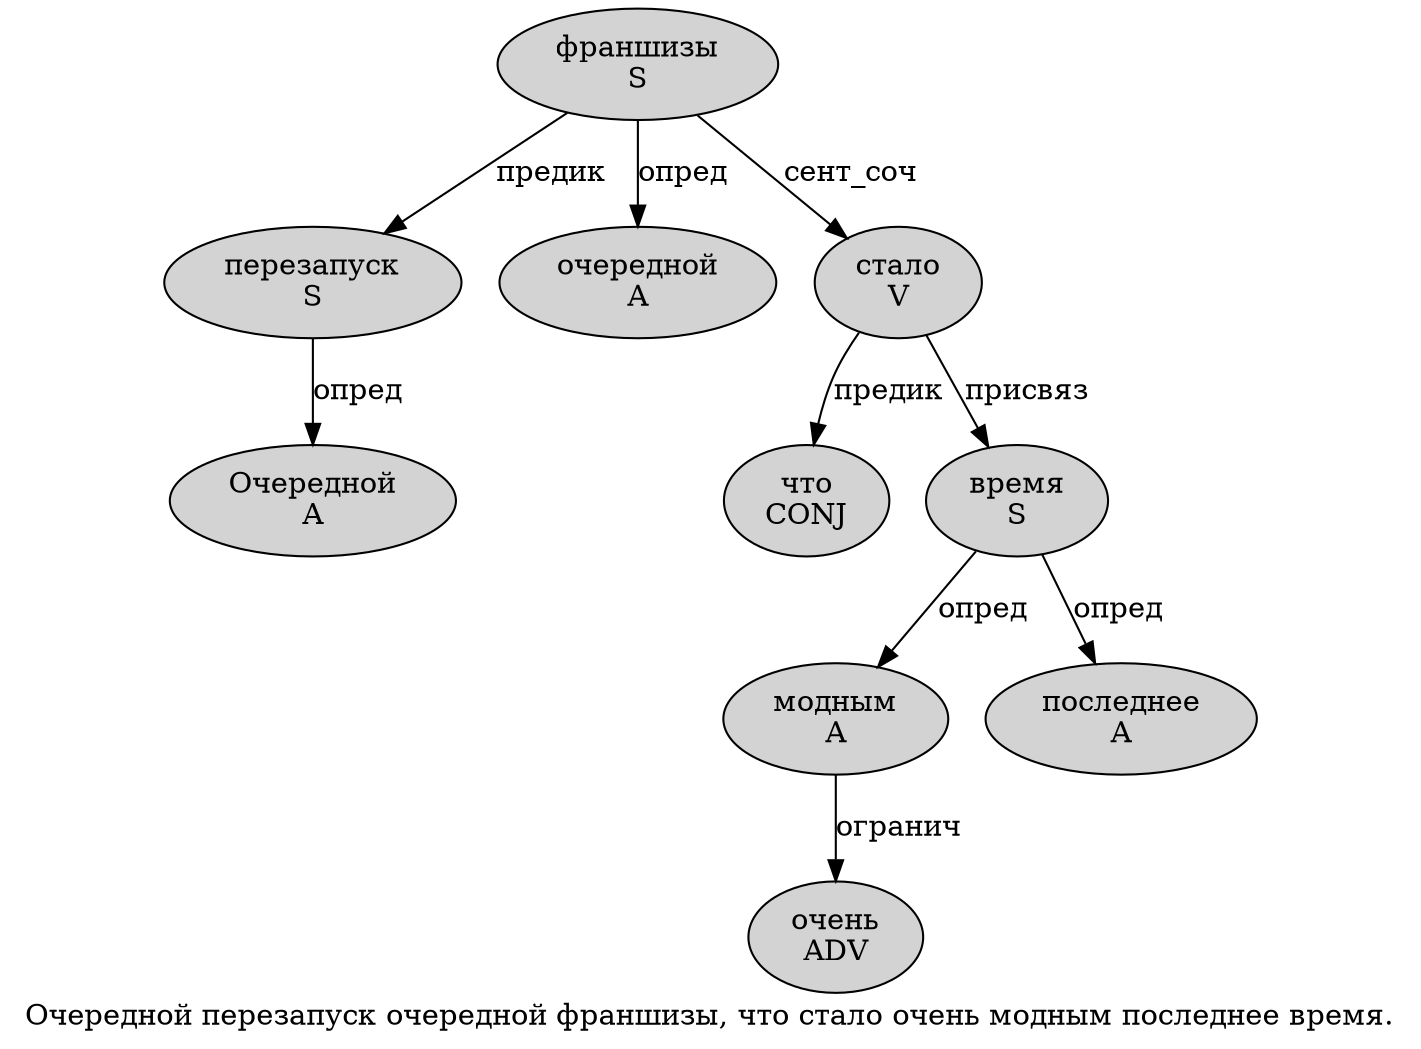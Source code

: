 digraph SENTENCE_4835 {
	graph [label="Очередной перезапуск очередной франшизы, что стало очень модным последнее время."]
	node [style=filled]
		0 [label="Очередной
A" color="" fillcolor=lightgray penwidth=1 shape=ellipse]
		1 [label="перезапуск
S" color="" fillcolor=lightgray penwidth=1 shape=ellipse]
		2 [label="очередной
A" color="" fillcolor=lightgray penwidth=1 shape=ellipse]
		3 [label="франшизы
S" color="" fillcolor=lightgray penwidth=1 shape=ellipse]
		5 [label="что
CONJ" color="" fillcolor=lightgray penwidth=1 shape=ellipse]
		6 [label="стало
V" color="" fillcolor=lightgray penwidth=1 shape=ellipse]
		7 [label="очень
ADV" color="" fillcolor=lightgray penwidth=1 shape=ellipse]
		8 [label="модным
A" color="" fillcolor=lightgray penwidth=1 shape=ellipse]
		9 [label="последнее
A" color="" fillcolor=lightgray penwidth=1 shape=ellipse]
		10 [label="время
S" color="" fillcolor=lightgray penwidth=1 shape=ellipse]
			3 -> 1 [label="предик"]
			3 -> 2 [label="опред"]
			3 -> 6 [label="сент_соч"]
			1 -> 0 [label="опред"]
			8 -> 7 [label="огранич"]
			10 -> 8 [label="опред"]
			10 -> 9 [label="опред"]
			6 -> 5 [label="предик"]
			6 -> 10 [label="присвяз"]
}
